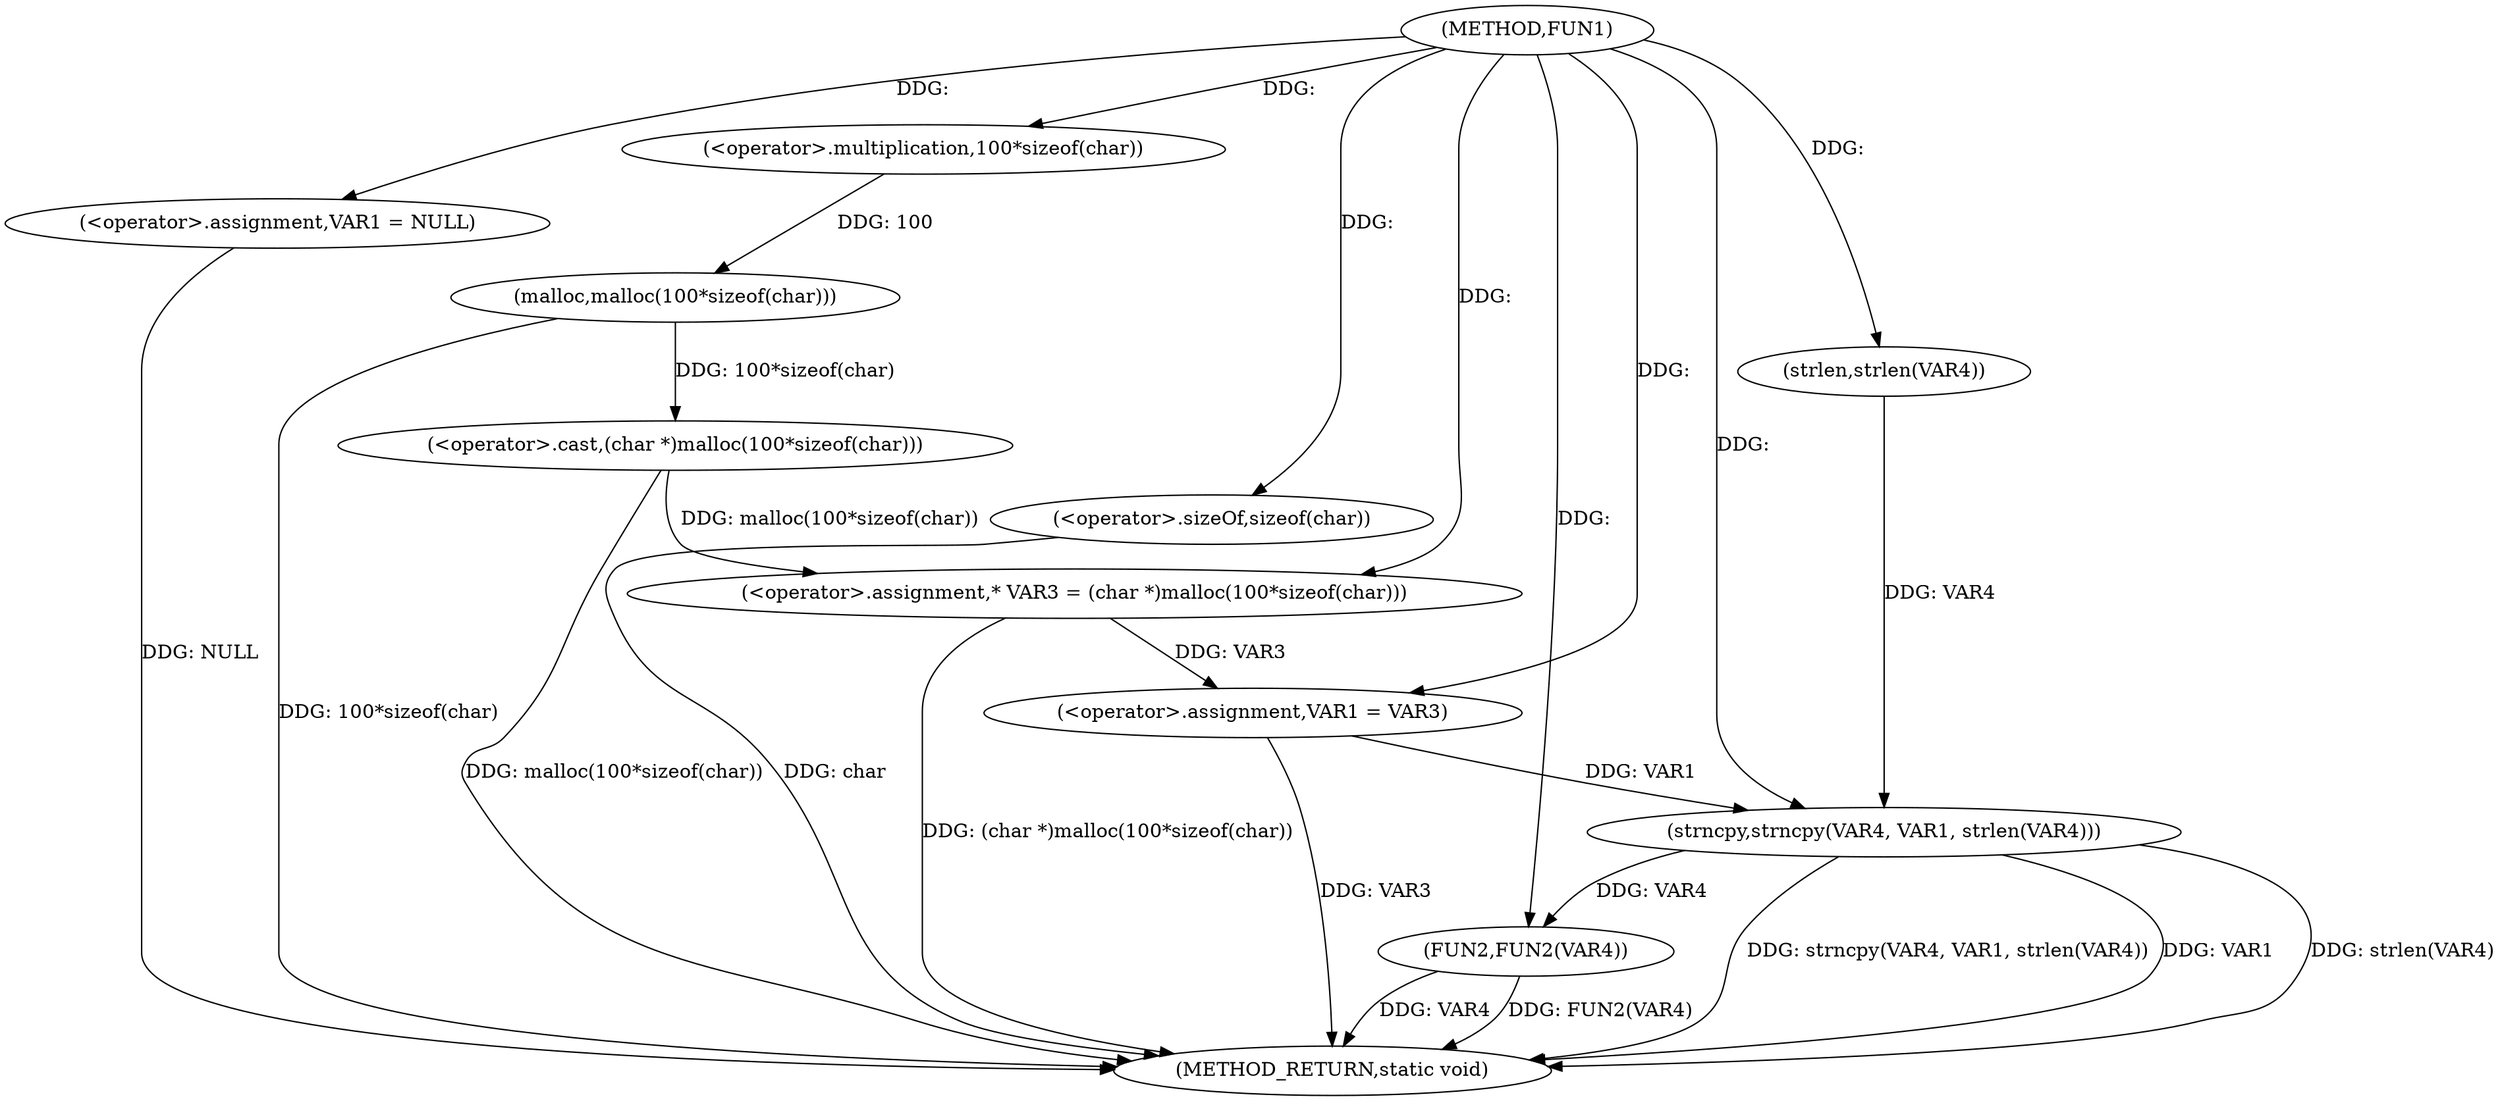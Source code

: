 digraph FUN1 {  
"1000100" [label = "(METHOD,FUN1)" ]
"1000131" [label = "(METHOD_RETURN,static void)" ]
"1000103" [label = "(<operator>.assignment,VAR1 = NULL)" ]
"1000110" [label = "(<operator>.assignment,* VAR3 = (char *)malloc(100*sizeof(char)))" ]
"1000112" [label = "(<operator>.cast,(char *)malloc(100*sizeof(char)))" ]
"1000114" [label = "(malloc,malloc(100*sizeof(char)))" ]
"1000115" [label = "(<operator>.multiplication,100*sizeof(char))" ]
"1000117" [label = "(<operator>.sizeOf,sizeof(char))" ]
"1000119" [label = "(<operator>.assignment,VAR1 = VAR3)" ]
"1000124" [label = "(strncpy,strncpy(VAR4, VAR1, strlen(VAR4)))" ]
"1000127" [label = "(strlen,strlen(VAR4))" ]
"1000129" [label = "(FUN2,FUN2(VAR4))" ]
  "1000103" -> "1000131"  [ label = "DDG: NULL"] 
  "1000112" -> "1000131"  [ label = "DDG: malloc(100*sizeof(char))"] 
  "1000124" -> "1000131"  [ label = "DDG: strlen(VAR4)"] 
  "1000117" -> "1000131"  [ label = "DDG: char"] 
  "1000110" -> "1000131"  [ label = "DDG: (char *)malloc(100*sizeof(char))"] 
  "1000124" -> "1000131"  [ label = "DDG: strncpy(VAR4, VAR1, strlen(VAR4))"] 
  "1000129" -> "1000131"  [ label = "DDG: VAR4"] 
  "1000124" -> "1000131"  [ label = "DDG: VAR1"] 
  "1000129" -> "1000131"  [ label = "DDG: FUN2(VAR4)"] 
  "1000114" -> "1000131"  [ label = "DDG: 100*sizeof(char)"] 
  "1000119" -> "1000131"  [ label = "DDG: VAR3"] 
  "1000100" -> "1000103"  [ label = "DDG: "] 
  "1000112" -> "1000110"  [ label = "DDG: malloc(100*sizeof(char))"] 
  "1000100" -> "1000110"  [ label = "DDG: "] 
  "1000114" -> "1000112"  [ label = "DDG: 100*sizeof(char)"] 
  "1000115" -> "1000114"  [ label = "DDG: 100"] 
  "1000100" -> "1000115"  [ label = "DDG: "] 
  "1000100" -> "1000117"  [ label = "DDG: "] 
  "1000110" -> "1000119"  [ label = "DDG: VAR3"] 
  "1000100" -> "1000119"  [ label = "DDG: "] 
  "1000127" -> "1000124"  [ label = "DDG: VAR4"] 
  "1000100" -> "1000124"  [ label = "DDG: "] 
  "1000119" -> "1000124"  [ label = "DDG: VAR1"] 
  "1000100" -> "1000127"  [ label = "DDG: "] 
  "1000124" -> "1000129"  [ label = "DDG: VAR4"] 
  "1000100" -> "1000129"  [ label = "DDG: "] 
}
